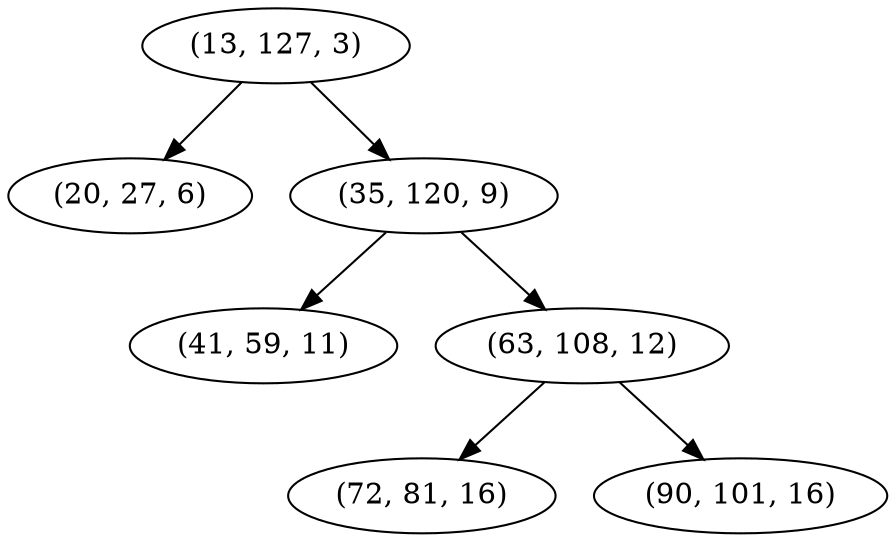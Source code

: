 digraph tree {
    "(13, 127, 3)";
    "(20, 27, 6)";
    "(35, 120, 9)";
    "(41, 59, 11)";
    "(63, 108, 12)";
    "(72, 81, 16)";
    "(90, 101, 16)";
    "(13, 127, 3)" -> "(20, 27, 6)";
    "(13, 127, 3)" -> "(35, 120, 9)";
    "(35, 120, 9)" -> "(41, 59, 11)";
    "(35, 120, 9)" -> "(63, 108, 12)";
    "(63, 108, 12)" -> "(72, 81, 16)";
    "(63, 108, 12)" -> "(90, 101, 16)";
}
